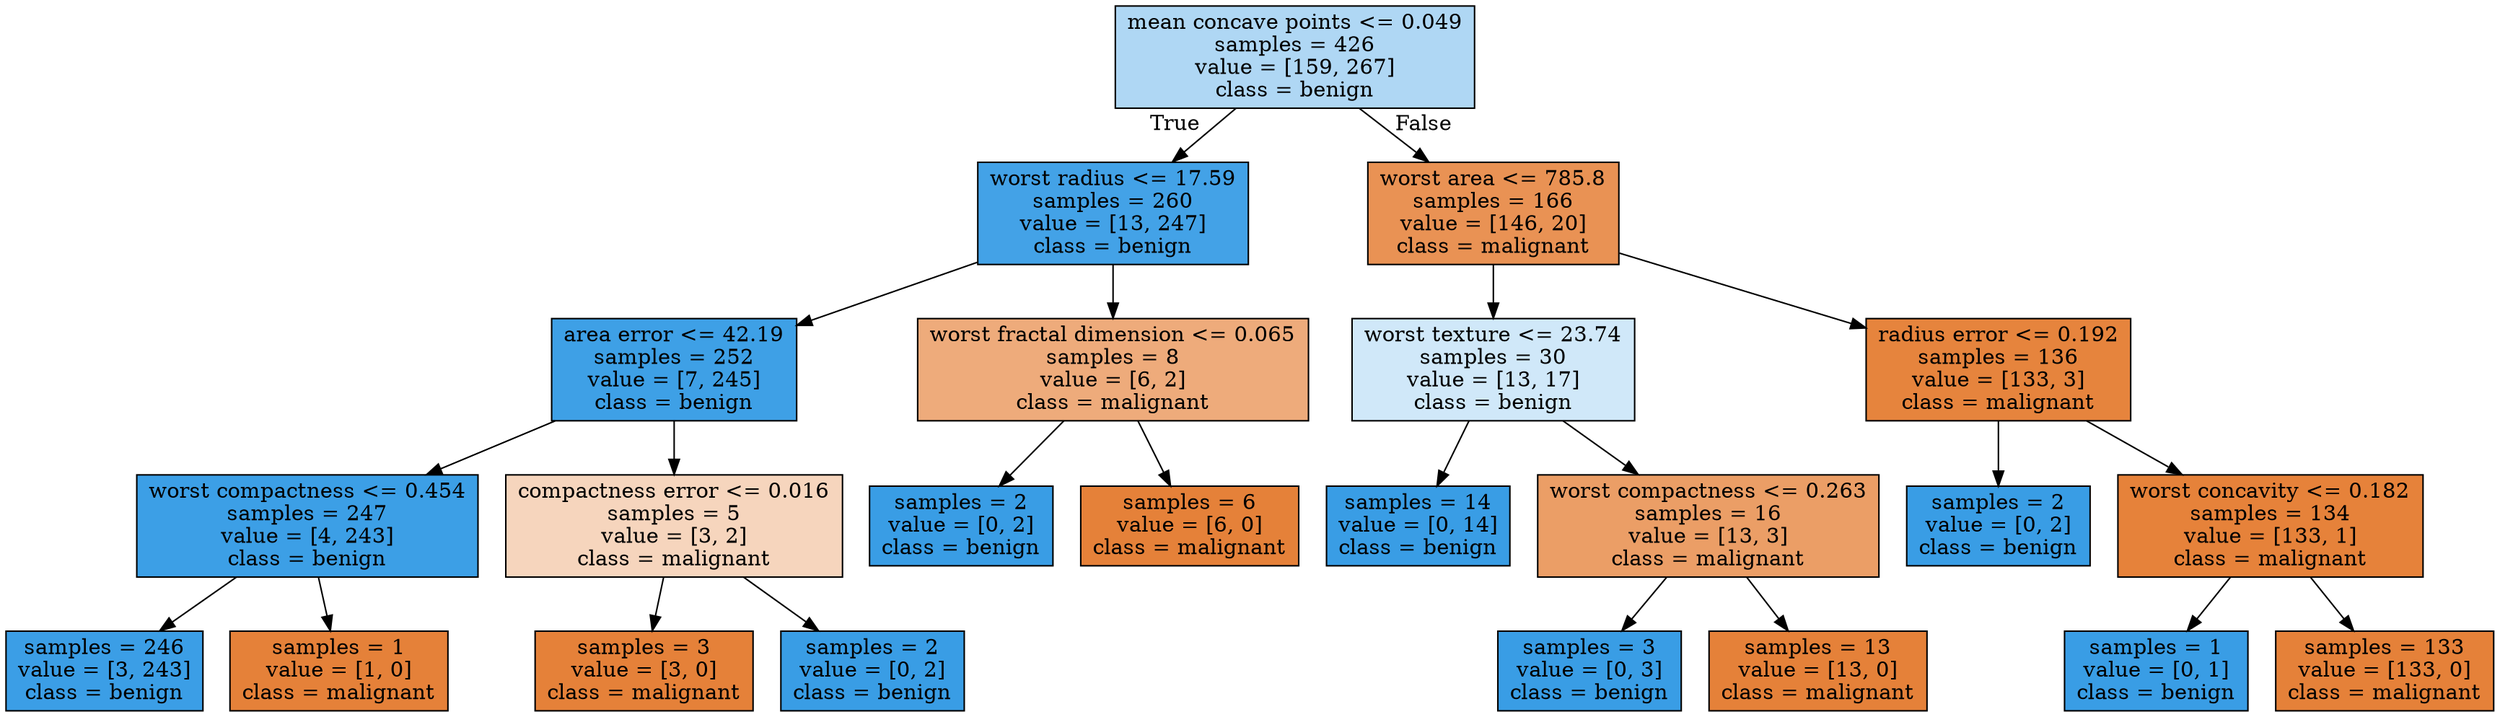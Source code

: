 digraph Tree {
node [shape=box, style="filled", color="black"] ;
0 [label="mean concave points <= 0.049\nsamples = 426\nvalue = [159, 267]\nclass = benign", fillcolor="#399de567"] ;
1 [label="worst radius <= 17.59\nsamples = 260\nvalue = [13, 247]\nclass = benign", fillcolor="#399de5f2"] ;
0 -> 1 [labeldistance=2.5, labelangle=45, headlabel="True"] ;
2 [label="area error <= 42.19\nsamples = 252\nvalue = [7, 245]\nclass = benign", fillcolor="#399de5f8"] ;
1 -> 2 ;
3 [label="worst compactness <= 0.454\nsamples = 247\nvalue = [4, 243]\nclass = benign", fillcolor="#399de5fb"] ;
2 -> 3 ;
4 [label="samples = 246\nvalue = [3, 243]\nclass = benign", fillcolor="#399de5fc"] ;
3 -> 4 ;
5 [label="samples = 1\nvalue = [1, 0]\nclass = malignant", fillcolor="#e58139ff"] ;
3 -> 5 ;
6 [label="compactness error <= 0.016\nsamples = 5\nvalue = [3, 2]\nclass = malignant", fillcolor="#e5813955"] ;
2 -> 6 ;
7 [label="samples = 3\nvalue = [3, 0]\nclass = malignant", fillcolor="#e58139ff"] ;
6 -> 7 ;
8 [label="samples = 2\nvalue = [0, 2]\nclass = benign", fillcolor="#399de5ff"] ;
6 -> 8 ;
9 [label="worst fractal dimension <= 0.065\nsamples = 8\nvalue = [6, 2]\nclass = malignant", fillcolor="#e58139aa"] ;
1 -> 9 ;
10 [label="samples = 2\nvalue = [0, 2]\nclass = benign", fillcolor="#399de5ff"] ;
9 -> 10 ;
11 [label="samples = 6\nvalue = [6, 0]\nclass = malignant", fillcolor="#e58139ff"] ;
9 -> 11 ;
12 [label="worst area <= 785.8\nsamples = 166\nvalue = [146, 20]\nclass = malignant", fillcolor="#e58139dc"] ;
0 -> 12 [labeldistance=2.5, labelangle=-45, headlabel="False"] ;
13 [label="worst texture <= 23.74\nsamples = 30\nvalue = [13, 17]\nclass = benign", fillcolor="#399de53c"] ;
12 -> 13 ;
14 [label="samples = 14\nvalue = [0, 14]\nclass = benign", fillcolor="#399de5ff"] ;
13 -> 14 ;
15 [label="worst compactness <= 0.263\nsamples = 16\nvalue = [13, 3]\nclass = malignant", fillcolor="#e58139c4"] ;
13 -> 15 ;
16 [label="samples = 3\nvalue = [0, 3]\nclass = benign", fillcolor="#399de5ff"] ;
15 -> 16 ;
17 [label="samples = 13\nvalue = [13, 0]\nclass = malignant", fillcolor="#e58139ff"] ;
15 -> 17 ;
18 [label="radius error <= 0.192\nsamples = 136\nvalue = [133, 3]\nclass = malignant", fillcolor="#e58139f9"] ;
12 -> 18 ;
19 [label="samples = 2\nvalue = [0, 2]\nclass = benign", fillcolor="#399de5ff"] ;
18 -> 19 ;
20 [label="worst concavity <= 0.182\nsamples = 134\nvalue = [133, 1]\nclass = malignant", fillcolor="#e58139fd"] ;
18 -> 20 ;
21 [label="samples = 1\nvalue = [0, 1]\nclass = benign", fillcolor="#399de5ff"] ;
20 -> 21 ;
22 [label="samples = 133\nvalue = [133, 0]\nclass = malignant", fillcolor="#e58139ff"] ;
20 -> 22 ;
}